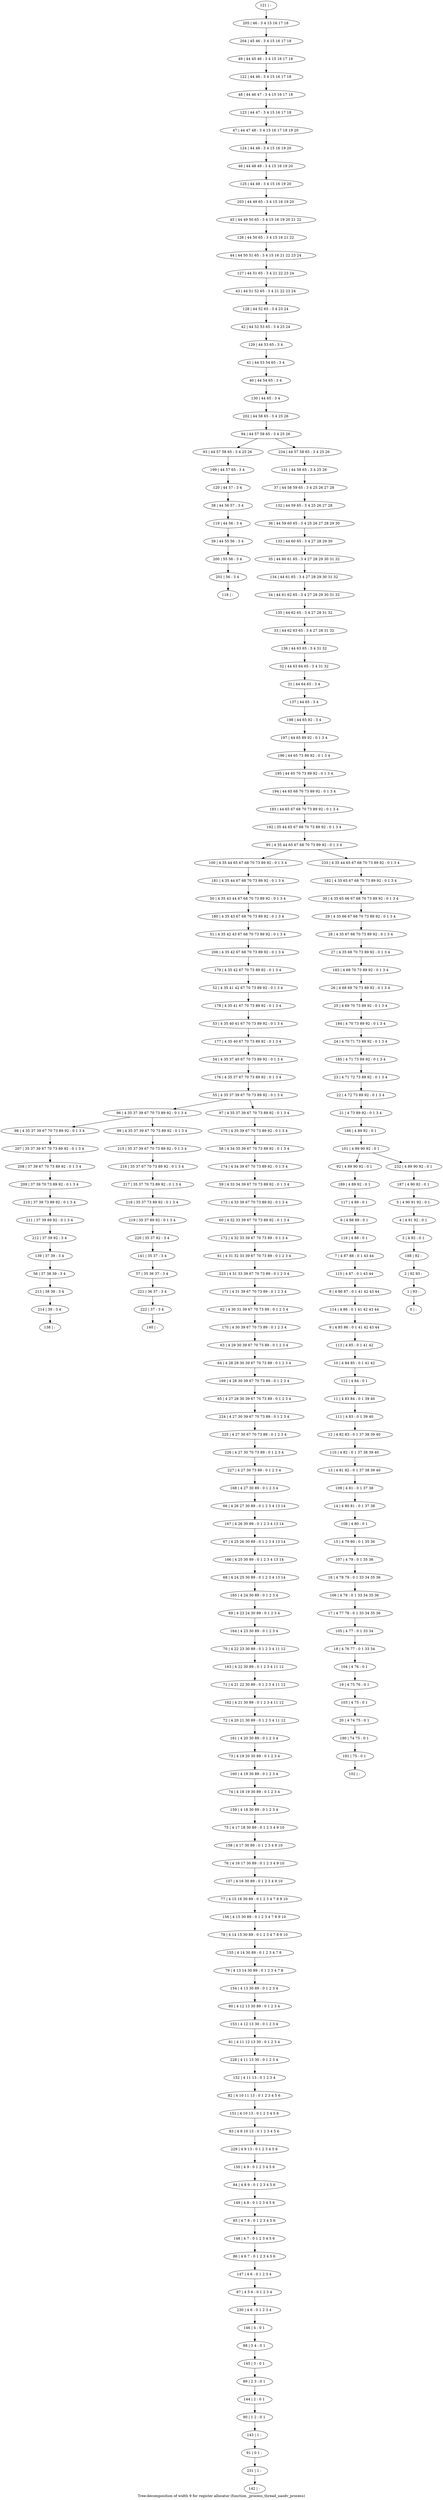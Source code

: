 digraph G {
graph [label="Tree-decomposition of width 9 for register allocator (function _process_thread_uaodv_process)"]
0[label="0 | : "];
1[label="1 | 93 : "];
2[label="2 | 92 93 : "];
3[label="3 | 4 92 : 0 1 "];
4[label="4 | 4 91 92 : 0 1 "];
5[label="5 | 4 90 91 92 : 0 1 "];
6[label="6 | 4 88 89 : 0 1 "];
7[label="7 | 4 87 88 : 0 1 43 44 "];
8[label="8 | 4 86 87 : 0 1 41 42 43 44 "];
9[label="9 | 4 85 86 : 0 1 41 42 43 44 "];
10[label="10 | 4 84 85 : 0 1 41 42 "];
11[label="11 | 4 83 84 : 0 1 39 40 "];
12[label="12 | 4 82 83 : 0 1 37 38 39 40 "];
13[label="13 | 4 81 82 : 0 1 37 38 39 40 "];
14[label="14 | 4 80 81 : 0 1 37 38 "];
15[label="15 | 4 79 80 : 0 1 35 36 "];
16[label="16 | 4 78 79 : 0 1 33 34 35 36 "];
17[label="17 | 4 77 78 : 0 1 33 34 35 36 "];
18[label="18 | 4 76 77 : 0 1 33 34 "];
19[label="19 | 4 75 76 : 0 1 "];
20[label="20 | 4 74 75 : 0 1 "];
21[label="21 | 4 73 89 92 : 0 1 3 4 "];
22[label="22 | 4 72 73 89 92 : 0 1 3 4 "];
23[label="23 | 4 71 72 73 89 92 : 0 1 3 4 "];
24[label="24 | 4 70 71 73 89 92 : 0 1 3 4 "];
25[label="25 | 4 69 70 73 89 92 : 0 1 3 4 "];
26[label="26 | 4 68 69 70 73 89 92 : 0 1 3 4 "];
27[label="27 | 4 35 68 70 73 89 92 : 0 1 3 4 "];
28[label="28 | 4 35 67 68 70 73 89 92 : 0 1 3 4 "];
29[label="29 | 4 35 66 67 68 70 73 89 92 : 0 1 3 4 "];
30[label="30 | 4 35 65 66 67 68 70 73 89 92 : 0 1 3 4 "];
31[label="31 | 44 64 65 : 3 4 "];
32[label="32 | 44 63 64 65 : 3 4 31 32 "];
33[label="33 | 44 62 63 65 : 3 4 27 28 31 32 "];
34[label="34 | 44 61 62 65 : 3 4 27 28 29 30 31 32 "];
35[label="35 | 44 60 61 65 : 3 4 27 28 29 30 31 32 "];
36[label="36 | 44 59 60 65 : 3 4 25 26 27 28 29 30 "];
37[label="37 | 44 58 59 65 : 3 4 25 26 27 28 "];
38[label="38 | 44 56 57 : 3 4 "];
39[label="39 | 44 55 56 : 3 4 "];
40[label="40 | 44 54 65 : 3 4 "];
41[label="41 | 44 53 54 65 : 3 4 "];
42[label="42 | 44 52 53 65 : 3 4 23 24 "];
43[label="43 | 44 51 52 65 : 3 4 21 22 23 24 "];
44[label="44 | 44 50 51 65 : 3 4 15 16 21 22 23 24 "];
45[label="45 | 44 49 50 65 : 3 4 15 16 19 20 21 22 "];
46[label="46 | 44 48 49 : 3 4 15 16 19 20 "];
47[label="47 | 44 47 48 : 3 4 15 16 17 18 19 20 "];
48[label="48 | 44 46 47 : 3 4 15 16 17 18 "];
49[label="49 | 44 45 46 : 3 4 15 16 17 18 "];
50[label="50 | 4 35 43 44 67 68 70 73 89 92 : 0 1 3 4 "];
51[label="51 | 4 35 42 43 67 68 70 73 89 92 : 0 1 3 4 "];
52[label="52 | 4 35 41 42 67 70 73 89 92 : 0 1 3 4 "];
53[label="53 | 4 35 40 41 67 70 73 89 92 : 0 1 3 4 "];
54[label="54 | 4 35 37 40 67 70 73 89 92 : 0 1 3 4 "];
55[label="55 | 4 35 37 39 67 70 73 89 92 : 0 1 3 4 "];
56[label="56 | 37 38 39 : 3 4 "];
57[label="57 | 35 36 37 : 3 4 "];
58[label="58 | 4 34 35 39 67 70 73 89 92 : 0 1 3 4 "];
59[label="59 | 4 33 34 39 67 70 73 89 92 : 0 1 3 4 "];
60[label="60 | 4 32 33 39 67 70 73 89 92 : 0 1 3 4 "];
61[label="61 | 4 31 32 33 39 67 70 73 89 : 0 1 2 3 4 "];
62[label="62 | 4 30 31 39 67 70 73 89 : 0 1 2 3 4 "];
63[label="63 | 4 29 30 39 67 70 73 89 : 0 1 2 3 4 "];
64[label="64 | 4 28 29 30 39 67 70 73 89 : 0 1 2 3 4 "];
65[label="65 | 4 27 28 30 39 67 70 73 89 : 0 1 2 3 4 "];
66[label="66 | 4 26 27 30 89 : 0 1 2 3 4 13 14 "];
67[label="67 | 4 25 26 30 89 : 0 1 2 3 4 13 14 "];
68[label="68 | 4 24 25 30 89 : 0 1 2 3 4 13 14 "];
69[label="69 | 4 23 24 30 89 : 0 1 2 3 4 "];
70[label="70 | 4 22 23 30 89 : 0 1 2 3 4 11 12 "];
71[label="71 | 4 21 22 30 89 : 0 1 2 3 4 11 12 "];
72[label="72 | 4 20 21 30 89 : 0 1 2 3 4 11 12 "];
73[label="73 | 4 19 20 30 89 : 0 1 2 3 4 "];
74[label="74 | 4 18 19 30 89 : 0 1 2 3 4 "];
75[label="75 | 4 17 18 30 89 : 0 1 2 3 4 9 10 "];
76[label="76 | 4 16 17 30 89 : 0 1 2 3 4 9 10 "];
77[label="77 | 4 15 16 30 89 : 0 1 2 3 4 7 8 9 10 "];
78[label="78 | 4 14 15 30 89 : 0 1 2 3 4 7 8 9 10 "];
79[label="79 | 4 13 14 30 89 : 0 1 2 3 4 7 8 "];
80[label="80 | 4 12 13 30 89 : 0 1 2 3 4 "];
81[label="81 | 4 11 12 13 30 : 0 1 2 3 4 "];
82[label="82 | 4 10 11 13 : 0 1 2 3 4 5 6 "];
83[label="83 | 4 9 10 13 : 0 1 2 3 4 5 6 "];
84[label="84 | 4 8 9 : 0 1 2 3 4 5 6 "];
85[label="85 | 4 7 8 : 0 1 2 3 4 5 6 "];
86[label="86 | 4 6 7 : 0 1 2 3 4 5 6 "];
87[label="87 | 4 5 6 : 0 1 2 3 4 "];
88[label="88 | 3 4 : 0 1 "];
89[label="89 | 2 3 : 0 1 "];
90[label="90 | 1 2 : 0 1 "];
91[label="91 | 0 1 : "];
92[label="92 | 4 89 90 92 : 0 1 "];
93[label="93 | 44 57 58 65 : 3 4 25 26 "];
94[label="94 | 44 57 58 65 : 3 4 25 26 "];
95[label="95 | 4 35 44 65 67 68 70 73 89 92 : 0 1 3 4 "];
96[label="96 | 4 35 37 39 67 70 73 89 92 : 0 1 3 4 "];
97[label="97 | 4 35 37 39 67 70 73 89 92 : 0 1 3 4 "];
98[label="98 | 4 35 37 39 67 70 73 89 92 : 0 1 3 4 "];
99[label="99 | 4 35 37 39 67 70 73 89 92 : 0 1 3 4 "];
100[label="100 | 4 35 44 65 67 68 70 73 89 92 : 0 1 3 4 "];
101[label="101 | 4 89 90 92 : 0 1 "];
102[label="102 | : "];
103[label="103 | 4 75 : 0 1 "];
104[label="104 | 4 76 : 0 1 "];
105[label="105 | 4 77 : 0 1 33 34 "];
106[label="106 | 4 78 : 0 1 33 34 35 36 "];
107[label="107 | 4 79 : 0 1 35 36 "];
108[label="108 | 4 80 : 0 1 "];
109[label="109 | 4 81 : 0 1 37 38 "];
110[label="110 | 4 82 : 0 1 37 38 39 40 "];
111[label="111 | 4 83 : 0 1 39 40 "];
112[label="112 | 4 84 : 0 1 "];
113[label="113 | 4 85 : 0 1 41 42 "];
114[label="114 | 4 86 : 0 1 41 42 43 44 "];
115[label="115 | 4 87 : 0 1 43 44 "];
116[label="116 | 4 88 : 0 1 "];
117[label="117 | 4 89 : 0 1 "];
118[label="118 | : "];
119[label="119 | 44 56 : 3 4 "];
120[label="120 | 44 57 : 3 4 "];
121[label="121 | : "];
122[label="122 | 44 46 : 3 4 15 16 17 18 "];
123[label="123 | 44 47 : 3 4 15 16 17 18 "];
124[label="124 | 44 48 : 3 4 15 16 19 20 "];
125[label="125 | 44 49 : 3 4 15 16 19 20 "];
126[label="126 | 44 50 65 : 3 4 15 16 21 22 "];
127[label="127 | 44 51 65 : 3 4 21 22 23 24 "];
128[label="128 | 44 52 65 : 3 4 23 24 "];
129[label="129 | 44 53 65 : 3 4 "];
130[label="130 | 44 65 : 3 4 "];
131[label="131 | 44 58 65 : 3 4 25 26 "];
132[label="132 | 44 59 65 : 3 4 25 26 27 28 "];
133[label="133 | 44 60 65 : 3 4 27 28 29 30 "];
134[label="134 | 44 61 65 : 3 4 27 28 29 30 31 32 "];
135[label="135 | 44 62 65 : 3 4 27 28 31 32 "];
136[label="136 | 44 63 65 : 3 4 31 32 "];
137[label="137 | 44 65 : 3 4 "];
138[label="138 | : "];
139[label="139 | 37 39 : 3 4 "];
140[label="140 | : "];
141[label="141 | 35 37 : 3 4 "];
142[label="142 | : "];
143[label="143 | 1 : "];
144[label="144 | 2 : 0 1 "];
145[label="145 | 3 : 0 1 "];
146[label="146 | 4 : 0 1 "];
147[label="147 | 4 6 : 0 1 2 3 4 "];
148[label="148 | 4 7 : 0 1 2 3 4 5 6 "];
149[label="149 | 4 8 : 0 1 2 3 4 5 6 "];
150[label="150 | 4 9 : 0 1 2 3 4 5 6 "];
151[label="151 | 4 10 13 : 0 1 2 3 4 5 6 "];
152[label="152 | 4 11 13 : 0 1 2 3 4 "];
153[label="153 | 4 12 13 30 : 0 1 2 3 4 "];
154[label="154 | 4 13 30 89 : 0 1 2 3 4 "];
155[label="155 | 4 14 30 89 : 0 1 2 3 4 7 8 "];
156[label="156 | 4 15 30 89 : 0 1 2 3 4 7 8 9 10 "];
157[label="157 | 4 16 30 89 : 0 1 2 3 4 9 10 "];
158[label="158 | 4 17 30 89 : 0 1 2 3 4 9 10 "];
159[label="159 | 4 18 30 89 : 0 1 2 3 4 "];
160[label="160 | 4 19 30 89 : 0 1 2 3 4 "];
161[label="161 | 4 20 30 89 : 0 1 2 3 4 "];
162[label="162 | 4 21 30 89 : 0 1 2 3 4 11 12 "];
163[label="163 | 4 22 30 89 : 0 1 2 3 4 11 12 "];
164[label="164 | 4 23 30 89 : 0 1 2 3 4 "];
165[label="165 | 4 24 30 89 : 0 1 2 3 4 "];
166[label="166 | 4 25 30 89 : 0 1 2 3 4 13 14 "];
167[label="167 | 4 26 30 89 : 0 1 2 3 4 13 14 "];
168[label="168 | 4 27 30 89 : 0 1 2 3 4 "];
169[label="169 | 4 28 30 39 67 70 73 89 : 0 1 2 3 4 "];
170[label="170 | 4 30 39 67 70 73 89 : 0 1 2 3 4 "];
171[label="171 | 4 31 39 67 70 73 89 : 0 1 2 3 4 "];
172[label="172 | 4 32 33 39 67 70 73 89 : 0 1 3 4 "];
173[label="173 | 4 33 39 67 70 73 89 92 : 0 1 3 4 "];
174[label="174 | 4 34 39 67 70 73 89 92 : 0 1 3 4 "];
175[label="175 | 4 35 39 67 70 73 89 92 : 0 1 3 4 "];
176[label="176 | 4 35 37 67 70 73 89 92 : 0 1 3 4 "];
177[label="177 | 4 35 40 67 70 73 89 92 : 0 1 3 4 "];
178[label="178 | 4 35 41 67 70 73 89 92 : 0 1 3 4 "];
179[label="179 | 4 35 42 67 70 73 89 92 : 0 1 3 4 "];
180[label="180 | 4 35 43 67 68 70 73 89 92 : 0 1 3 4 "];
181[label="181 | 4 35 44 67 68 70 73 89 92 : 0 1 3 4 "];
182[label="182 | 4 35 65 67 68 70 73 89 92 : 0 1 3 4 "];
183[label="183 | 4 68 70 73 89 92 : 0 1 3 4 "];
184[label="184 | 4 70 73 89 92 : 0 1 3 4 "];
185[label="185 | 4 71 73 89 92 : 0 1 3 4 "];
186[label="186 | 4 89 92 : 0 1 "];
187[label="187 | 4 90 92 : 0 1 "];
188[label="188 | 92 : "];
189[label="189 | 4 89 92 : 0 1 "];
190[label="190 | 74 75 : 0 1 "];
191[label="191 | 75 : 0 1 "];
192[label="192 | 35 44 65 67 68 70 73 89 92 : 0 1 3 4 "];
193[label="193 | 44 65 67 68 70 73 89 92 : 0 1 3 4 "];
194[label="194 | 44 65 68 70 73 89 92 : 0 1 3 4 "];
195[label="195 | 44 65 70 73 89 92 : 0 1 3 4 "];
196[label="196 | 44 65 73 89 92 : 0 1 3 4 "];
197[label="197 | 44 65 89 92 : 0 1 3 4 "];
198[label="198 | 44 65 92 : 3 4 "];
199[label="199 | 44 57 65 : 3 4 "];
200[label="200 | 55 56 : 3 4 "];
201[label="201 | 56 : 3 4 "];
202[label="202 | 44 58 65 : 3 4 25 26 "];
203[label="203 | 44 49 65 : 3 4 15 16 19 20 "];
204[label="204 | 45 46 : 3 4 15 16 17 18 "];
205[label="205 | 46 : 3 4 15 16 17 18 "];
206[label="206 | 4 35 42 67 68 70 73 89 92 : 0 1 3 4 "];
207[label="207 | 35 37 39 67 70 73 89 92 : 0 1 3 4 "];
208[label="208 | 37 39 67 70 73 89 92 : 0 1 3 4 "];
209[label="209 | 37 39 70 73 89 92 : 0 1 3 4 "];
210[label="210 | 37 39 73 89 92 : 0 1 3 4 "];
211[label="211 | 37 39 89 92 : 0 1 3 4 "];
212[label="212 | 37 39 92 : 3 4 "];
213[label="213 | 38 39 : 3 4 "];
214[label="214 | 39 : 3 4 "];
215[label="215 | 35 37 39 67 70 73 89 92 : 0 1 3 4 "];
216[label="216 | 35 37 67 70 73 89 92 : 0 1 3 4 "];
217[label="217 | 35 37 70 73 89 92 : 0 1 3 4 "];
218[label="218 | 35 37 73 89 92 : 0 1 3 4 "];
219[label="219 | 35 37 89 92 : 0 1 3 4 "];
220[label="220 | 35 37 92 : 3 4 "];
221[label="221 | 36 37 : 3 4 "];
222[label="222 | 37 : 3 4 "];
223[label="223 | 4 31 33 39 67 70 73 89 : 0 1 2 3 4 "];
224[label="224 | 4 27 30 39 67 70 73 89 : 0 1 2 3 4 "];
225[label="225 | 4 27 30 67 70 73 89 : 0 1 2 3 4 "];
226[label="226 | 4 27 30 70 73 89 : 0 1 2 3 4 "];
227[label="227 | 4 27 30 73 89 : 0 1 2 3 4 "];
228[label="228 | 4 11 13 30 : 0 1 2 3 4 "];
229[label="229 | 4 9 13 : 0 1 2 3 4 5 6 "];
230[label="230 | 4 6 : 0 1 2 3 4 "];
231[label="231 | 1 : "];
232[label="232 | 4 89 90 92 : 0 1 "];
233[label="233 | 4 35 44 65 67 68 70 73 89 92 : 0 1 3 4 "];
234[label="234 | 44 57 58 65 : 3 4 25 26 "];
63->64 ;
55->96 ;
55->97 ;
96->98 ;
96->99 ;
103->20 ;
19->103 ;
104->19 ;
18->104 ;
105->18 ;
17->105 ;
106->17 ;
16->106 ;
107->16 ;
15->107 ;
108->15 ;
14->108 ;
109->14 ;
13->109 ;
110->13 ;
12->110 ;
111->12 ;
11->111 ;
112->11 ;
10->112 ;
113->10 ;
9->113 ;
114->9 ;
8->114 ;
115->8 ;
7->115 ;
116->7 ;
6->116 ;
117->6 ;
119->39 ;
38->119 ;
120->38 ;
139->56 ;
141->57 ;
143->91 ;
90->143 ;
144->90 ;
89->144 ;
145->89 ;
88->145 ;
146->88 ;
147->87 ;
86->147 ;
148->86 ;
85->148 ;
149->85 ;
84->149 ;
150->84 ;
151->83 ;
82->151 ;
152->82 ;
153->81 ;
80->153 ;
154->80 ;
79->154 ;
155->79 ;
78->155 ;
156->78 ;
77->156 ;
157->77 ;
76->157 ;
158->76 ;
75->158 ;
159->75 ;
74->159 ;
160->74 ;
73->160 ;
161->73 ;
72->161 ;
162->72 ;
71->162 ;
163->71 ;
70->163 ;
164->70 ;
69->164 ;
165->69 ;
68->165 ;
166->68 ;
67->166 ;
167->67 ;
66->167 ;
168->66 ;
169->65 ;
64->169 ;
170->63 ;
62->170 ;
171->62 ;
172->61 ;
60->172 ;
173->60 ;
59->173 ;
174->59 ;
58->174 ;
175->58 ;
97->175 ;
176->55 ;
54->176 ;
177->54 ;
53->177 ;
178->53 ;
52->178 ;
179->52 ;
180->51 ;
50->180 ;
181->50 ;
100->181 ;
189->117 ;
92->189 ;
20->190 ;
191->102 ;
190->191 ;
199->120 ;
93->199 ;
39->200 ;
201->118 ;
200->201 ;
206->179 ;
51->206 ;
98->207 ;
207->208 ;
208->209 ;
209->210 ;
210->211 ;
212->139 ;
211->212 ;
56->213 ;
214->138 ;
213->214 ;
99->215 ;
215->216 ;
216->217 ;
217->218 ;
218->219 ;
220->141 ;
219->220 ;
57->221 ;
222->140 ;
221->222 ;
223->171 ;
61->223 ;
65->224 ;
224->225 ;
225->226 ;
227->168 ;
226->227 ;
228->152 ;
81->228 ;
229->150 ;
83->229 ;
230->146 ;
87->230 ;
231->142 ;
91->231 ;
121->205 ;
205->204 ;
204->49 ;
49->122 ;
122->48 ;
48->123 ;
123->47 ;
47->124 ;
124->46 ;
46->125 ;
125->203 ;
203->45 ;
45->126 ;
126->44 ;
44->127 ;
127->43 ;
43->128 ;
128->42 ;
42->129 ;
129->41 ;
41->40 ;
40->130 ;
130->202 ;
202->94 ;
131->37 ;
37->132 ;
132->36 ;
36->133 ;
133->35 ;
35->134 ;
134->34 ;
34->135 ;
135->33 ;
33->136 ;
136->32 ;
32->31 ;
31->137 ;
137->198 ;
198->197 ;
197->196 ;
196->195 ;
195->194 ;
194->193 ;
193->192 ;
192->95 ;
182->30 ;
30->29 ;
29->28 ;
28->27 ;
27->183 ;
183->26 ;
26->25 ;
25->184 ;
184->24 ;
24->185 ;
185->23 ;
23->22 ;
22->21 ;
21->186 ;
186->101 ;
187->5 ;
5->4 ;
4->3 ;
3->188 ;
188->2 ;
2->1 ;
1->0 ;
232->187 ;
233->182 ;
234->131 ;
101->92 ;
101->232 ;
95->100 ;
95->233 ;
94->93 ;
94->234 ;
}
